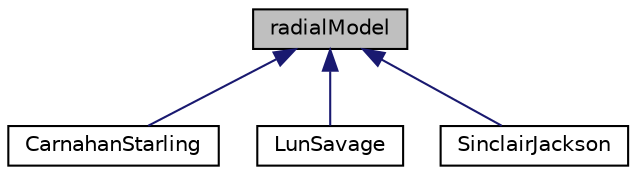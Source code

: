 digraph "radialModel"
{
  bgcolor="transparent";
  edge [fontname="Helvetica",fontsize="10",labelfontname="Helvetica",labelfontsize="10"];
  node [fontname="Helvetica",fontsize="10",shape=record];
  Node1 [label="radialModel",height=0.2,width=0.4,color="black", fillcolor="grey75", style="filled", fontcolor="black"];
  Node1 -> Node2 [dir="back",color="midnightblue",fontsize="10",style="solid",fontname="Helvetica"];
  Node2 [label="CarnahanStarling",height=0.2,width=0.4,color="black",URL="$a00017.html"];
  Node1 -> Node3 [dir="back",color="midnightblue",fontsize="10",style="solid",fontname="Helvetica"];
  Node3 [label="LunSavage",height=0.2,width=0.4,color="black",URL="$a00087.html"];
  Node1 -> Node4 [dir="back",color="midnightblue",fontsize="10",style="solid",fontname="Helvetica"];
  Node4 [label="SinclairJackson",height=0.2,width=0.4,color="black",URL="$a00143.html"];
}
